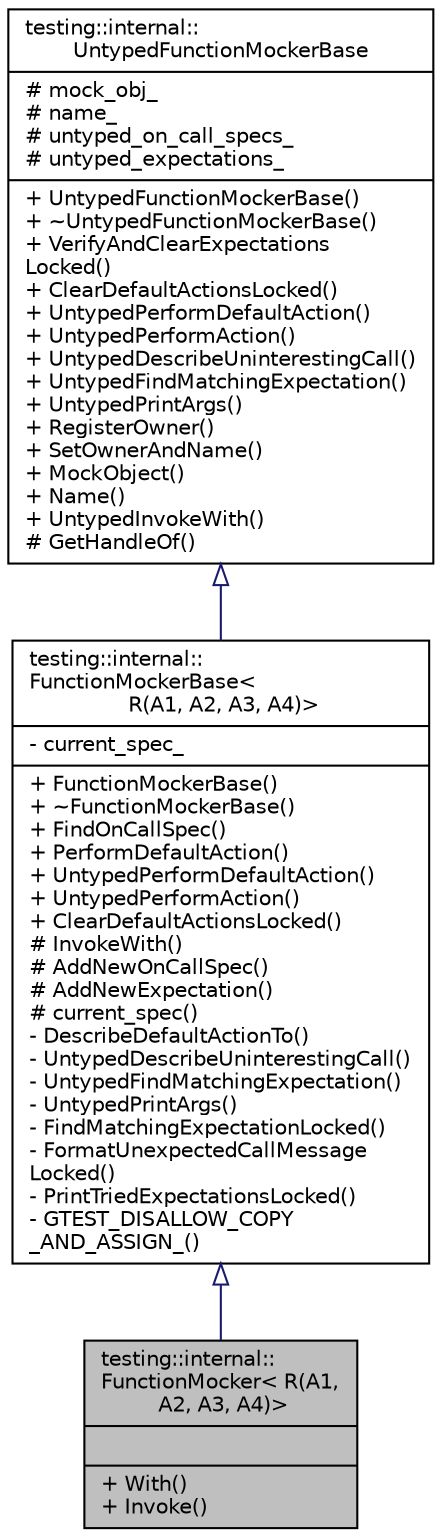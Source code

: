 digraph "testing::internal::FunctionMocker&lt; R(A1, A2, A3, A4)&gt;"
{
  edge [fontname="Helvetica",fontsize="10",labelfontname="Helvetica",labelfontsize="10"];
  node [fontname="Helvetica",fontsize="10",shape=record];
  Node0 [label="{testing::internal::\lFunctionMocker\< R(A1,\l A2, A3, A4)\>\n||+ With()\l+ Invoke()\l}",height=0.2,width=0.4,color="black", fillcolor="grey75", style="filled", fontcolor="black"];
  Node1 -> Node0 [dir="back",color="midnightblue",fontsize="10",style="solid",arrowtail="onormal",fontname="Helvetica"];
  Node1 [label="{testing::internal::\lFunctionMockerBase\<\l R(A1, A2, A3, A4)\>\n|- current_spec_\l|+ FunctionMockerBase()\l+ ~FunctionMockerBase()\l+ FindOnCallSpec()\l+ PerformDefaultAction()\l+ UntypedPerformDefaultAction()\l+ UntypedPerformAction()\l+ ClearDefaultActionsLocked()\l# InvokeWith()\l# AddNewOnCallSpec()\l# AddNewExpectation()\l# current_spec()\l- DescribeDefaultActionTo()\l- UntypedDescribeUninterestingCall()\l- UntypedFindMatchingExpectation()\l- UntypedPrintArgs()\l- FindMatchingExpectationLocked()\l- FormatUnexpectedCallMessage\lLocked()\l- PrintTriedExpectationsLocked()\l- GTEST_DISALLOW_COPY\l_AND_ASSIGN_()\l}",height=0.2,width=0.4,color="black", fillcolor="white", style="filled",URL="$da/de9/classtesting_1_1internal_1_1_function_mocker_base.html"];
  Node2 -> Node1 [dir="back",color="midnightblue",fontsize="10",style="solid",arrowtail="onormal",fontname="Helvetica"];
  Node2 [label="{testing::internal::\lUntypedFunctionMockerBase\n|# mock_obj_\l# name_\l# untyped_on_call_specs_\l# untyped_expectations_\l|+ UntypedFunctionMockerBase()\l+ ~UntypedFunctionMockerBase()\l+ VerifyAndClearExpectations\lLocked()\l+ ClearDefaultActionsLocked()\l+ UntypedPerformDefaultAction()\l+ UntypedPerformAction()\l+ UntypedDescribeUninterestingCall()\l+ UntypedFindMatchingExpectation()\l+ UntypedPrintArgs()\l+ RegisterOwner()\l+ SetOwnerAndName()\l+ MockObject()\l+ Name()\l+ UntypedInvokeWith()\l# GetHandleOf()\l}",height=0.2,width=0.4,color="black", fillcolor="white", style="filled",URL="$d3/d5f/classtesting_1_1internal_1_1_untyped_function_mocker_base.html"];
}
